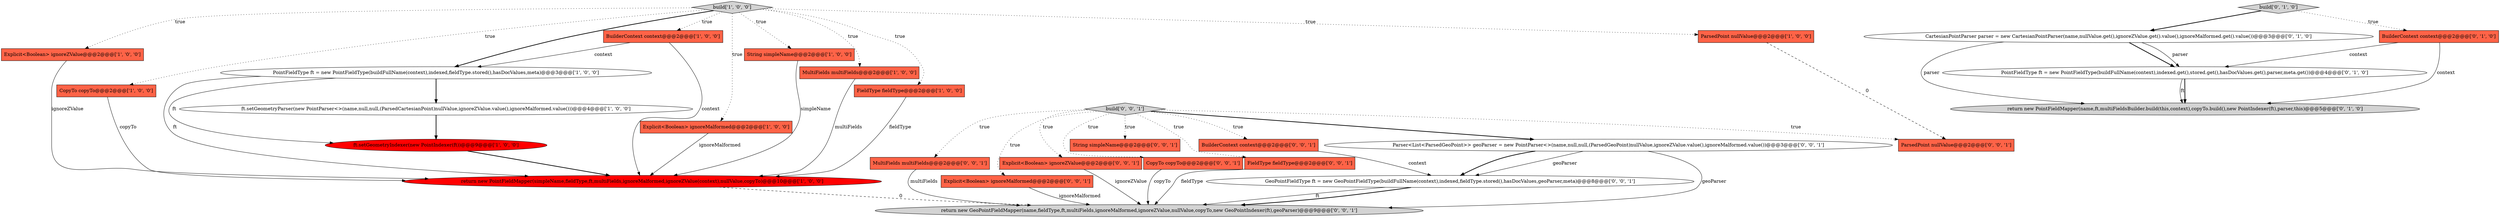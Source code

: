 digraph {
7 [style = filled, label = "Explicit<Boolean> ignoreZValue@@@2@@@['1', '0', '0']", fillcolor = tomato, shape = box image = "AAA0AAABBB1BBB"];
26 [style = filled, label = "CopyTo copyTo@@@2@@@['0', '0', '1']", fillcolor = tomato, shape = box image = "AAA0AAABBB3BBB"];
18 [style = filled, label = "build['0', '0', '1']", fillcolor = lightgray, shape = diamond image = "AAA0AAABBB3BBB"];
27 [style = filled, label = "BuilderContext context@@@2@@@['0', '0', '1']", fillcolor = tomato, shape = box image = "AAA0AAABBB3BBB"];
6 [style = filled, label = "CopyTo copyTo@@@2@@@['1', '0', '0']", fillcolor = tomato, shape = box image = "AAA0AAABBB1BBB"];
5 [style = filled, label = "PointFieldType ft = new PointFieldType(buildFullName(context),indexed,fieldType.stored(),hasDocValues,meta)@@@3@@@['1', '0', '0']", fillcolor = white, shape = ellipse image = "AAA0AAABBB1BBB"];
3 [style = filled, label = "ft.setGeometryIndexer(new PointIndexer(ft))@@@9@@@['1', '0', '0']", fillcolor = red, shape = ellipse image = "AAA1AAABBB1BBB"];
23 [style = filled, label = "FieldType fieldType@@@2@@@['0', '0', '1']", fillcolor = tomato, shape = box image = "AAA0AAABBB3BBB"];
4 [style = filled, label = "build['1', '0', '0']", fillcolor = lightgray, shape = diamond image = "AAA0AAABBB1BBB"];
16 [style = filled, label = "CartesianPointParser parser = new CartesianPointParser(name,nullValue.get(),ignoreZValue.get().value(),ignoreMalformed.get().value())@@@3@@@['0', '1', '0']", fillcolor = white, shape = ellipse image = "AAA0AAABBB2BBB"];
11 [style = filled, label = "Explicit<Boolean> ignoreMalformed@@@2@@@['1', '0', '0']", fillcolor = tomato, shape = box image = "AAA0AAABBB1BBB"];
29 [style = filled, label = "ParsedPoint nullValue@@@2@@@['0', '0', '1']", fillcolor = tomato, shape = box image = "AAA0AAABBB3BBB"];
25 [style = filled, label = "GeoPointFieldType ft = new GeoPointFieldType(buildFullName(context),indexed,fieldType.stored(),hasDocValues,geoParser,meta)@@@8@@@['0', '0', '1']", fillcolor = white, shape = ellipse image = "AAA0AAABBB3BBB"];
14 [style = filled, label = "BuilderContext context@@@2@@@['0', '1', '0']", fillcolor = tomato, shape = box image = "AAA0AAABBB2BBB"];
20 [style = filled, label = "Parser<List<ParsedGeoPoint>> geoParser = new PointParser<>(name,null,null,(ParsedGeoPoint)nullValue,ignoreZValue.value(),ignoreMalformed.value())@@@3@@@['0', '0', '1']", fillcolor = white, shape = ellipse image = "AAA0AAABBB3BBB"];
1 [style = filled, label = "String simpleName@@@2@@@['1', '0', '0']", fillcolor = tomato, shape = box image = "AAA0AAABBB1BBB"];
2 [style = filled, label = "MultiFields multiFields@@@2@@@['1', '0', '0']", fillcolor = tomato, shape = box image = "AAA0AAABBB1BBB"];
10 [style = filled, label = "BuilderContext context@@@2@@@['1', '0', '0']", fillcolor = tomato, shape = box image = "AAA0AAABBB1BBB"];
21 [style = filled, label = "String simpleName@@@2@@@['0', '0', '1']", fillcolor = tomato, shape = box image = "AAA0AAABBB3BBB"];
13 [style = filled, label = "build['0', '1', '0']", fillcolor = lightgray, shape = diamond image = "AAA0AAABBB2BBB"];
0 [style = filled, label = "ft.setGeometryParser(new PointParser<>(name,null,null,(ParsedCartesianPoint)nullValue,ignoreZValue.value(),ignoreMalformed.value()))@@@4@@@['1', '0', '0']", fillcolor = white, shape = ellipse image = "AAA0AAABBB1BBB"];
19 [style = filled, label = "return new GeoPointFieldMapper(name,fieldType,ft,multiFields,ignoreMalformed,ignoreZValue,nullValue,copyTo,new GeoPointIndexer(ft),geoParser)@@@9@@@['0', '0', '1']", fillcolor = lightgray, shape = ellipse image = "AAA0AAABBB3BBB"];
9 [style = filled, label = "return new PointFieldMapper(simpleName,fieldType,ft,multiFields,ignoreMalformed,ignoreZValue(context),nullValue,copyTo)@@@10@@@['1', '0', '0']", fillcolor = red, shape = ellipse image = "AAA1AAABBB1BBB"];
8 [style = filled, label = "FieldType fieldType@@@2@@@['1', '0', '0']", fillcolor = tomato, shape = box image = "AAA0AAABBB1BBB"];
15 [style = filled, label = "return new PointFieldMapper(name,ft,multiFieldsBuilder.build(this,context),copyTo.build(),new PointIndexer(ft),parser,this)@@@5@@@['0', '1', '0']", fillcolor = lightgray, shape = ellipse image = "AAA0AAABBB2BBB"];
22 [style = filled, label = "MultiFields multiFields@@@2@@@['0', '0', '1']", fillcolor = tomato, shape = box image = "AAA0AAABBB3BBB"];
28 [style = filled, label = "Explicit<Boolean> ignoreMalformed@@@2@@@['0', '0', '1']", fillcolor = tomato, shape = box image = "AAA0AAABBB3BBB"];
24 [style = filled, label = "Explicit<Boolean> ignoreZValue@@@2@@@['0', '0', '1']", fillcolor = tomato, shape = box image = "AAA0AAABBB3BBB"];
12 [style = filled, label = "ParsedPoint nullValue@@@2@@@['1', '0', '0']", fillcolor = tomato, shape = box image = "AAA0AAABBB1BBB"];
17 [style = filled, label = "PointFieldType ft = new PointFieldType(buildFullName(context),indexed.get(),stored.get(),hasDocValues.get(),parser,meta.get())@@@4@@@['0', '1', '0']", fillcolor = white, shape = ellipse image = "AAA0AAABBB2BBB"];
26->19 [style = solid, label="copyTo"];
0->3 [style = bold, label=""];
4->6 [style = dotted, label="true"];
5->3 [style = solid, label="ft"];
27->25 [style = solid, label="context"];
17->15 [style = solid, label="ft"];
24->19 [style = solid, label="ignoreZValue"];
25->19 [style = solid, label="ft"];
4->1 [style = dotted, label="true"];
4->10 [style = dotted, label="true"];
28->19 [style = solid, label="ignoreMalformed"];
11->9 [style = solid, label="ignoreMalformed"];
10->9 [style = solid, label="context"];
18->24 [style = dotted, label="true"];
18->21 [style = dotted, label="true"];
20->25 [style = solid, label="geoParser"];
7->9 [style = solid, label="ignoreZValue"];
4->8 [style = dotted, label="true"];
4->11 [style = dotted, label="true"];
4->7 [style = dotted, label="true"];
14->15 [style = solid, label="context"];
16->15 [style = solid, label="parser"];
16->17 [style = bold, label=""];
10->5 [style = solid, label="context"];
20->25 [style = bold, label=""];
13->16 [style = bold, label=""];
6->9 [style = solid, label="copyTo"];
20->19 [style = solid, label="geoParser"];
16->17 [style = solid, label="parser"];
2->9 [style = solid, label="multiFields"];
1->9 [style = solid, label="simpleName"];
3->9 [style = bold, label=""];
9->19 [style = dashed, label="0"];
18->20 [style = bold, label=""];
22->19 [style = solid, label="multiFields"];
5->0 [style = bold, label=""];
18->26 [style = dotted, label="true"];
18->28 [style = dotted, label="true"];
25->19 [style = bold, label=""];
17->15 [style = bold, label=""];
12->29 [style = dashed, label="0"];
14->17 [style = solid, label="context"];
23->19 [style = solid, label="fieldType"];
5->9 [style = solid, label="ft"];
18->22 [style = dotted, label="true"];
4->12 [style = dotted, label="true"];
13->14 [style = dotted, label="true"];
8->9 [style = solid, label="fieldType"];
4->5 [style = bold, label=""];
18->27 [style = dotted, label="true"];
4->2 [style = dotted, label="true"];
18->29 [style = dotted, label="true"];
18->23 [style = dotted, label="true"];
}
